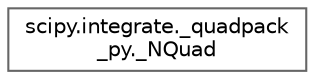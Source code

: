 digraph "Graphical Class Hierarchy"
{
 // LATEX_PDF_SIZE
  bgcolor="transparent";
  edge [fontname=Helvetica,fontsize=10,labelfontname=Helvetica,labelfontsize=10];
  node [fontname=Helvetica,fontsize=10,shape=box,height=0.2,width=0.4];
  rankdir="LR";
  Node0 [id="Node000000",label="scipy.integrate._quadpack\l_py._NQuad",height=0.2,width=0.4,color="grey40", fillcolor="white", style="filled",URL="$db/dbf/classscipy_1_1integrate_1_1__quadpack__py_1_1__NQuad.html",tooltip=" "];
}
